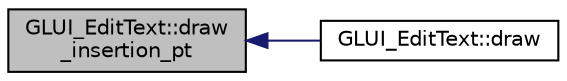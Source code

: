 digraph "GLUI_EditText::draw_insertion_pt"
{
  edge [fontname="Helvetica",fontsize="10",labelfontname="Helvetica",labelfontsize="10"];
  node [fontname="Helvetica",fontsize="10",shape=record];
  rankdir="LR";
  Node1 [label="GLUI_EditText::draw\l_insertion_pt",height=0.2,width=0.4,color="black", fillcolor="grey75", style="filled", fontcolor="black"];
  Node1 -> Node2 [dir="back",color="midnightblue",fontsize="10",style="solid",fontname="Helvetica"];
  Node2 [label="GLUI_EditText::draw",height=0.2,width=0.4,color="black", fillcolor="white", style="filled",URL="$class_g_l_u_i___edit_text.html#af5027cba2aeff900776ea1cbea37fdd8"];
}
